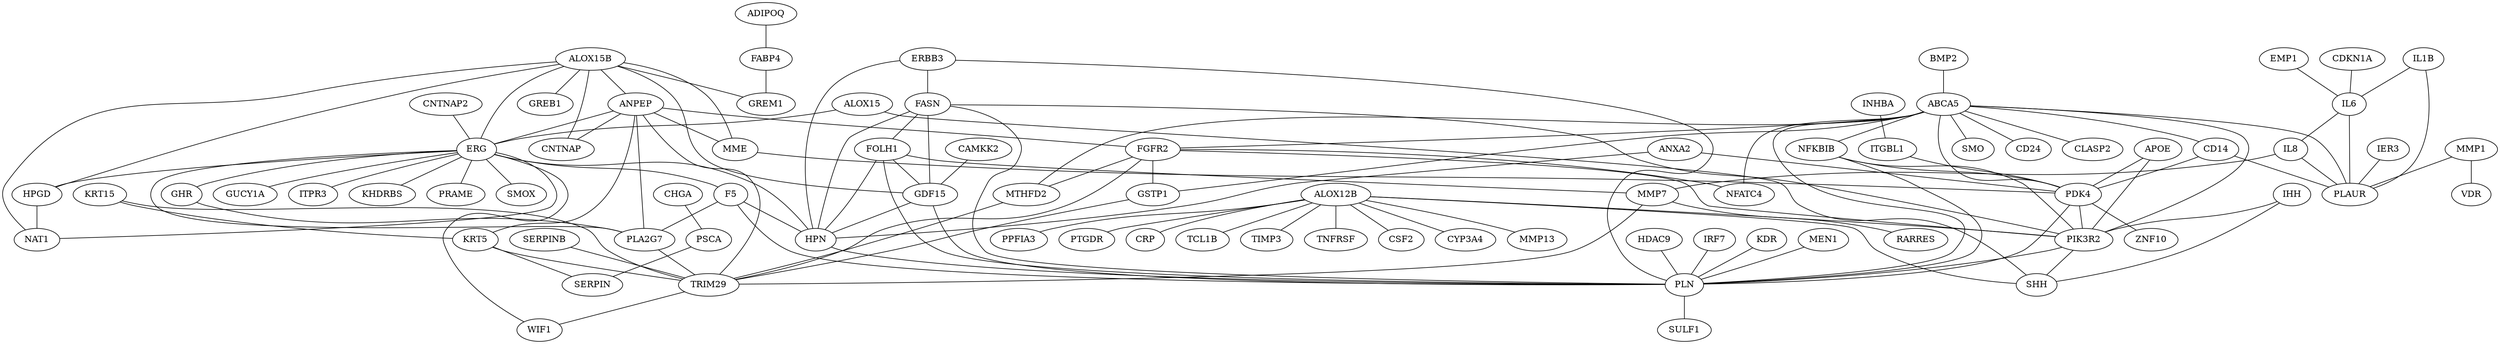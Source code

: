 graph t_static24 { 

ABCA5--CD14;
ABCA5--CD24;
ABCA5--CLASP2;
ABCA5--FGFR2;
ABCA5--GSTP1;
ABCA5--MTHFD2;
ABCA5--NFATC4;
ABCA5--NFKBIB;
ABCA5--PDK4;
ABCA5--PIK3R2;
ABCA5--PLAUR;
ABCA5--PLN;
ABCA5--SMO;
ADIPOQ--FABP4;
ALOX12B--CRP;
ALOX12B--CSF2;
ALOX12B--CYP3A4;
ALOX12B--MMP13;
ALOX12B--PIK3R2;
ALOX12B--PPFIA3;
ALOX12B--PTGDR;
ALOX12B--SHH;
ALOX12B--TCL1B;
ALOX12B--TIMP3;
ALOX12B--TNFRSF;
ALOX15--ERG;
ALOX15--SHH;
ALOX15B--ANPEP;
ALOX15B--CNTNAP;
ALOX15B--ERG;
ALOX15B--GDF15;
ALOX15B--GREB1;
ALOX15B--GREM1;
ALOX15B--HPGD;
ALOX15B--MME;
ALOX15B--NAT1;
ANPEP--CNTNAP;
ANPEP--ERG;
ANPEP--FGFR2;
ANPEP--KRT5;
ANPEP--MME;
ANPEP--PLA2G7;
ANPEP--TRIM29;
ANXA2--HPN;
ANXA2--PDK4;
APOE--PDK4;
APOE--PIK3R2;
BMP2--ABCA5;
CAMKK2--GDF15;
CD14--PDK4;
CD14--PLAUR;
CDKN1A--IL6;
CHGA--PSCA;
CNTNAP2--ERG;
EMP1--IL6;
ERBB3--FASN;
ERBB3--HPN;
ERBB3--PLN;
ERG--F5;
ERG--GHR;
ERG--GUCY1A;
ERG--HPGD;
ERG--HPN;
ERG--ITPR3;
ERG--KHDRBS;
ERG--NAT1;
ERG--PLA2G7;
ERG--PRAME;
ERG--SMOX;
ERG--WIF1;
F5--HPN;
F5--PLA2G7;
F5--PLN;
FABP4--GREM1;
FASN--FOLH1;
FASN--GDF15;
FASN--HPN;
FASN--PIK3R2;
FASN--PLN;
FGFR2--GSTP1;
FGFR2--MTHFD2;
FGFR2--NFATC4;
FGFR2--PIK3R2;
FGFR2--TRIM29;
FOLH1--GDF15;
FOLH1--HPN;
FOLH1--MMP7;
FOLH1--PLN;
GDF15--HPN;
GDF15--PLN;
GHR--PLA2G7;
GSTP1--TRIM29;
HDAC9--PLN;
HPGD--NAT1;
HPN--PLN;
IER3--PLAUR;
IHH--PIK3R2;
IHH--SHH;
IL1B--IL6;
IL1B--PLAUR;
IL6--IL8;
IL6--PLAUR;
IL8--MMP7;
IL8--PLAUR;
INHBA--ITGBL1;
IRF7--PLN;
ITGBL1--PDK4;
KDR--PLN;
KRT15--KRT5;
KRT15--TRIM29;
KRT5--SERPIN;
KRT5--TRIM29;
MEN1--PLN;
MME--PDK4;
MMP1--PLAUR;
MMP1--VDR;
MMP7--RARRES;
MMP7--TRIM29;
MTHFD2--TRIM29;
NFKBIB--PDK4;
NFKBIB--PIK3R2;
NFKBIB--PLN;
PDK4--PIK3R2;
PDK4--PLN;
PDK4--ZNF10;
PIK3R2--PLN;
PIK3R2--SHH;
PLA2G7--TRIM29;
PLN--SULF1;
PSCA--SERPIN;
SERPINB--TRIM29;
TRIM29--WIF1;}
